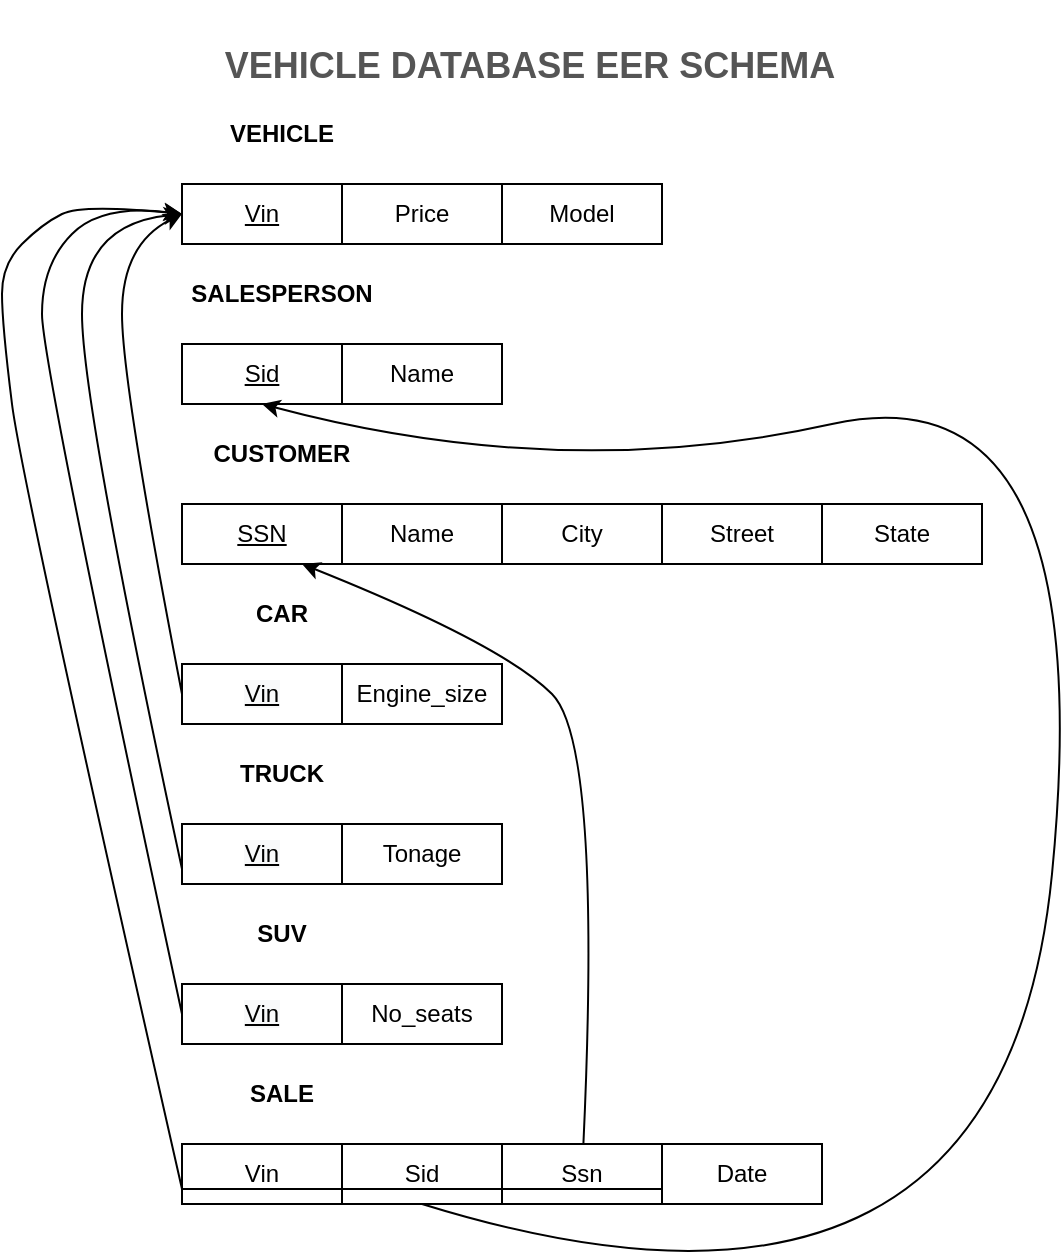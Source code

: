 <mxfile version="14.4.9" type="github">
  <diagram id="Y8P8ATA0qp8-HvT-vFh0" name="Page-1">
    <mxGraphModel dx="968" dy="985" grid="1" gridSize="10" guides="1" tooltips="1" connect="1" arrows="1" fold="1" page="1" pageScale="1" pageWidth="827" pageHeight="1169" math="0" shadow="0">
      <root>
        <mxCell id="0" />
        <mxCell id="1" parent="0" />
        <mxCell id="SYz_vjeAxdqTbxEcC4c_-1" value="Vin" style="rounded=0;whiteSpace=wrap;html=1;fontStyle=4" vertex="1" parent="1">
          <mxGeometry x="240" y="170" width="80" height="30" as="geometry" />
        </mxCell>
        <mxCell id="SYz_vjeAxdqTbxEcC4c_-2" value="Price" style="rounded=0;whiteSpace=wrap;html=1;" vertex="1" parent="1">
          <mxGeometry x="320" y="170" width="80" height="30" as="geometry" />
        </mxCell>
        <mxCell id="SYz_vjeAxdqTbxEcC4c_-3" value="Model" style="rounded=0;whiteSpace=wrap;html=1;" vertex="1" parent="1">
          <mxGeometry x="400" y="170" width="80" height="30" as="geometry" />
        </mxCell>
        <mxCell id="SYz_vjeAxdqTbxEcC4c_-6" value="&lt;u&gt;Sid&lt;/u&gt;" style="rounded=0;whiteSpace=wrap;html=1;" vertex="1" parent="1">
          <mxGeometry x="240" y="250" width="80" height="30" as="geometry" />
        </mxCell>
        <mxCell id="SYz_vjeAxdqTbxEcC4c_-7" value="Name" style="rounded=0;whiteSpace=wrap;html=1;" vertex="1" parent="1">
          <mxGeometry x="320" y="250" width="80" height="30" as="geometry" />
        </mxCell>
        <mxCell id="SYz_vjeAxdqTbxEcC4c_-11" value="&lt;u&gt;SSN&lt;/u&gt;" style="rounded=0;whiteSpace=wrap;html=1;" vertex="1" parent="1">
          <mxGeometry x="240" y="330" width="80" height="30" as="geometry" />
        </mxCell>
        <mxCell id="SYz_vjeAxdqTbxEcC4c_-12" value="Name" style="rounded=0;whiteSpace=wrap;html=1;" vertex="1" parent="1">
          <mxGeometry x="320" y="330" width="80" height="30" as="geometry" />
        </mxCell>
        <mxCell id="SYz_vjeAxdqTbxEcC4c_-13" value="City" style="rounded=0;whiteSpace=wrap;html=1;" vertex="1" parent="1">
          <mxGeometry x="400" y="330" width="80" height="30" as="geometry" />
        </mxCell>
        <mxCell id="SYz_vjeAxdqTbxEcC4c_-14" value="Street" style="rounded=0;whiteSpace=wrap;html=1;" vertex="1" parent="1">
          <mxGeometry x="480" y="330" width="80" height="30" as="geometry" />
        </mxCell>
        <mxCell id="SYz_vjeAxdqTbxEcC4c_-15" value="State" style="rounded=0;whiteSpace=wrap;html=1;" vertex="1" parent="1">
          <mxGeometry x="560" y="330" width="80" height="30" as="geometry" />
        </mxCell>
        <mxCell id="SYz_vjeAxdqTbxEcC4c_-16" value="&#xa;&#xa;&lt;span style=&quot;color: rgb(0, 0, 0); font-family: helvetica; font-size: 12px; font-style: normal; font-weight: 400; letter-spacing: normal; text-align: center; text-indent: 0px; text-transform: none; word-spacing: 0px; background-color: rgb(248, 249, 250); text-decoration: underline; display: inline; float: none;&quot;&gt;Vin&lt;/span&gt;&#xa;&#xa;" style="rounded=0;whiteSpace=wrap;html=1;" vertex="1" parent="1">
          <mxGeometry x="240" y="410" width="80" height="30" as="geometry" />
        </mxCell>
        <mxCell id="SYz_vjeAxdqTbxEcC4c_-17" value="Engine_size" style="rounded=0;whiteSpace=wrap;html=1;" vertex="1" parent="1">
          <mxGeometry x="320" y="410" width="80" height="30" as="geometry" />
        </mxCell>
        <mxCell id="SYz_vjeAxdqTbxEcC4c_-21" value="&lt;span style=&quot;color: rgb(0 , 0 , 0) ; font-size: 12px ; font-style: normal ; font-weight: 400 ; letter-spacing: normal ; text-align: center ; text-indent: 0px ; text-transform: none ; word-spacing: 0px ; text-decoration: underline ; font-family: &amp;#34;helvetica&amp;#34; ; background-color: rgb(248 , 249 , 250) ; display: inline ; float: none&quot;&gt;Vin&lt;/span&gt;" style="rounded=0;whiteSpace=wrap;html=1;" vertex="1" parent="1">
          <mxGeometry x="240" y="490" width="80" height="30" as="geometry" />
        </mxCell>
        <mxCell id="SYz_vjeAxdqTbxEcC4c_-22" value="Tonage" style="rounded=0;whiteSpace=wrap;html=1;" vertex="1" parent="1">
          <mxGeometry x="320" y="490" width="80" height="30" as="geometry" />
        </mxCell>
        <mxCell id="SYz_vjeAxdqTbxEcC4c_-26" value="&#xa;&#xa;&lt;span style=&quot;color: rgb(0, 0, 0); font-family: helvetica; font-size: 12px; font-style: normal; font-weight: 400; letter-spacing: normal; text-align: center; text-indent: 0px; text-transform: none; word-spacing: 0px; background-color: rgb(248, 249, 250); text-decoration: underline; display: inline; float: none;&quot;&gt;Vin&lt;/span&gt;&#xa;&#xa;" style="rounded=0;whiteSpace=wrap;html=1;" vertex="1" parent="1">
          <mxGeometry x="240" y="570" width="80" height="30" as="geometry" />
        </mxCell>
        <mxCell id="SYz_vjeAxdqTbxEcC4c_-27" value="No_seats" style="rounded=0;whiteSpace=wrap;html=1;" vertex="1" parent="1">
          <mxGeometry x="320" y="570" width="80" height="30" as="geometry" />
        </mxCell>
        <mxCell id="SYz_vjeAxdqTbxEcC4c_-31" value="VEHICLE" style="text;html=1;strokeColor=none;fillColor=none;align=center;verticalAlign=middle;whiteSpace=wrap;rounded=0;fontStyle=1" vertex="1" parent="1">
          <mxGeometry x="240" y="130" width="100" height="30" as="geometry" />
        </mxCell>
        <mxCell id="SYz_vjeAxdqTbxEcC4c_-32" value="SALESPERSON" style="text;html=1;strokeColor=none;fillColor=none;align=center;verticalAlign=middle;whiteSpace=wrap;rounded=0;fontStyle=1" vertex="1" parent="1">
          <mxGeometry x="240" y="210" width="100" height="30" as="geometry" />
        </mxCell>
        <mxCell id="SYz_vjeAxdqTbxEcC4c_-33" value="CUSTOMER" style="text;html=1;strokeColor=none;fillColor=none;align=center;verticalAlign=middle;whiteSpace=wrap;rounded=0;fontStyle=1" vertex="1" parent="1">
          <mxGeometry x="240" y="290" width="100" height="30" as="geometry" />
        </mxCell>
        <mxCell id="SYz_vjeAxdqTbxEcC4c_-34" value="CAR" style="text;html=1;strokeColor=none;fillColor=none;align=center;verticalAlign=middle;whiteSpace=wrap;rounded=0;fontStyle=1" vertex="1" parent="1">
          <mxGeometry x="240" y="370" width="100" height="30" as="geometry" />
        </mxCell>
        <mxCell id="SYz_vjeAxdqTbxEcC4c_-35" value="TRUCK" style="text;html=1;strokeColor=none;fillColor=none;align=center;verticalAlign=middle;whiteSpace=wrap;rounded=0;fontStyle=1" vertex="1" parent="1">
          <mxGeometry x="240" y="450" width="100" height="30" as="geometry" />
        </mxCell>
        <mxCell id="SYz_vjeAxdqTbxEcC4c_-36" value="SUV" style="text;html=1;strokeColor=none;fillColor=none;align=center;verticalAlign=middle;whiteSpace=wrap;rounded=0;fontStyle=1" vertex="1" parent="1">
          <mxGeometry x="240" y="530" width="100" height="30" as="geometry" />
        </mxCell>
        <mxCell id="SYz_vjeAxdqTbxEcC4c_-37" value="&lt;span&gt;Vin&lt;/span&gt;" style="rounded=0;whiteSpace=wrap;html=1;fontStyle=0" vertex="1" parent="1">
          <mxGeometry x="240" y="650" width="80" height="30" as="geometry" />
        </mxCell>
        <mxCell id="SYz_vjeAxdqTbxEcC4c_-38" value="Sid" style="rounded=0;whiteSpace=wrap;html=1;fontStyle=0" vertex="1" parent="1">
          <mxGeometry x="320" y="650" width="80" height="30" as="geometry" />
        </mxCell>
        <mxCell id="SYz_vjeAxdqTbxEcC4c_-39" value="&lt;span&gt;Ssn&lt;/span&gt;" style="rounded=0;whiteSpace=wrap;html=1;fontStyle=0" vertex="1" parent="1">
          <mxGeometry x="400" y="650" width="80" height="30" as="geometry" />
        </mxCell>
        <mxCell id="SYz_vjeAxdqTbxEcC4c_-40" value="Date" style="rounded=0;whiteSpace=wrap;html=1;" vertex="1" parent="1">
          <mxGeometry x="480" y="650" width="80" height="30" as="geometry" />
        </mxCell>
        <mxCell id="SYz_vjeAxdqTbxEcC4c_-42" value="SALE" style="text;html=1;strokeColor=none;fillColor=none;align=center;verticalAlign=middle;whiteSpace=wrap;rounded=0;fontStyle=1" vertex="1" parent="1">
          <mxGeometry x="240" y="610" width="100" height="30" as="geometry" />
        </mxCell>
        <mxCell id="SYz_vjeAxdqTbxEcC4c_-43" value="" style="curved=1;endArrow=classic;html=1;entryX=0;entryY=0.5;entryDx=0;entryDy=0;exitX=0;exitY=0.5;exitDx=0;exitDy=0;" edge="1" parent="1" source="SYz_vjeAxdqTbxEcC4c_-16" target="SYz_vjeAxdqTbxEcC4c_-1">
          <mxGeometry width="50" height="50" relative="1" as="geometry">
            <mxPoint x="400" y="280" as="sourcePoint" />
            <mxPoint x="450" y="230" as="targetPoint" />
            <Array as="points">
              <mxPoint x="210" y="270" />
              <mxPoint x="210" y="200" />
            </Array>
          </mxGeometry>
        </mxCell>
        <mxCell id="SYz_vjeAxdqTbxEcC4c_-44" value="" style="curved=1;endArrow=classic;html=1;entryX=0;entryY=0.5;entryDx=0;entryDy=0;exitX=0;exitY=0.75;exitDx=0;exitDy=0;" edge="1" parent="1" source="SYz_vjeAxdqTbxEcC4c_-21" target="SYz_vjeAxdqTbxEcC4c_-1">
          <mxGeometry width="50" height="50" relative="1" as="geometry">
            <mxPoint x="250" y="435" as="sourcePoint" />
            <mxPoint x="250" y="195" as="targetPoint" />
            <Array as="points">
              <mxPoint x="190" y="280" />
              <mxPoint x="190" y="190" />
            </Array>
          </mxGeometry>
        </mxCell>
        <mxCell id="SYz_vjeAxdqTbxEcC4c_-45" value="" style="curved=1;endArrow=classic;html=1;entryX=0;entryY=0.5;entryDx=0;entryDy=0;exitX=0;exitY=0.75;exitDx=0;exitDy=0;" edge="1" parent="1" source="SYz_vjeAxdqTbxEcC4c_-37" target="SYz_vjeAxdqTbxEcC4c_-1">
          <mxGeometry width="50" height="50" relative="1" as="geometry">
            <mxPoint x="250" y="435" as="sourcePoint" />
            <mxPoint x="250" y="195" as="targetPoint" />
            <Array as="points">
              <mxPoint x="160" y="320" />
              <mxPoint x="150" y="240" />
              <mxPoint x="150" y="210" />
              <mxPoint x="170" y="190" />
              <mxPoint x="190" y="180" />
            </Array>
          </mxGeometry>
        </mxCell>
        <mxCell id="SYz_vjeAxdqTbxEcC4c_-46" value="" style="curved=1;endArrow=classic;html=1;entryX=0;entryY=0.5;entryDx=0;entryDy=0;exitX=0;exitY=0.5;exitDx=0;exitDy=0;" edge="1" parent="1" source="SYz_vjeAxdqTbxEcC4c_-26" target="SYz_vjeAxdqTbxEcC4c_-1">
          <mxGeometry width="50" height="50" relative="1" as="geometry">
            <mxPoint x="250" y="522.5" as="sourcePoint" />
            <mxPoint x="250" y="195" as="targetPoint" />
            <Array as="points">
              <mxPoint x="170" y="260" />
              <mxPoint x="170" y="210" />
              <mxPoint x="200" y="180" />
            </Array>
          </mxGeometry>
        </mxCell>
        <mxCell id="SYz_vjeAxdqTbxEcC4c_-47" value="" style="curved=1;endArrow=classic;html=1;entryX=0.75;entryY=1;entryDx=0;entryDy=0;" edge="1" parent="1" source="SYz_vjeAxdqTbxEcC4c_-39" target="SYz_vjeAxdqTbxEcC4c_-11">
          <mxGeometry width="50" height="50" relative="1" as="geometry">
            <mxPoint x="400" y="450" as="sourcePoint" />
            <mxPoint x="450" y="400" as="targetPoint" />
            <Array as="points">
              <mxPoint x="450" y="450" />
              <mxPoint x="400" y="400" />
            </Array>
          </mxGeometry>
        </mxCell>
        <mxCell id="SYz_vjeAxdqTbxEcC4c_-48" value="" style="curved=1;endArrow=classic;html=1;entryX=0.5;entryY=1;entryDx=0;entryDy=0;exitX=0.5;exitY=1;exitDx=0;exitDy=0;" edge="1" parent="1" source="SYz_vjeAxdqTbxEcC4c_-38" target="SYz_vjeAxdqTbxEcC4c_-6">
          <mxGeometry width="50" height="50" relative="1" as="geometry">
            <mxPoint x="450.698" y="660" as="sourcePoint" />
            <mxPoint x="310" y="370" as="targetPoint" />
            <Array as="points">
              <mxPoint x="650" y="770" />
              <mxPoint x="700" y="260" />
              <mxPoint x="430" y="320" />
            </Array>
          </mxGeometry>
        </mxCell>
        <mxCell id="SYz_vjeAxdqTbxEcC4c_-50" value="" style="endArrow=none;html=1;exitX=0;exitY=0.75;exitDx=0;exitDy=0;entryX=0;entryY=0.75;entryDx=0;entryDy=0;fontStyle=4" edge="1" parent="1" source="SYz_vjeAxdqTbxEcC4c_-37" target="SYz_vjeAxdqTbxEcC4c_-40">
          <mxGeometry width="50" height="50" relative="1" as="geometry">
            <mxPoint x="400" y="540" as="sourcePoint" />
            <mxPoint x="450" y="490" as="targetPoint" />
          </mxGeometry>
        </mxCell>
        <mxCell id="SYz_vjeAxdqTbxEcC4c_-51" value="&lt;span style=&quot;font-size: 18px;&quot;&gt;&lt;br style=&quot;font-size: 18px;&quot;&gt;&lt;span style=&quot;color: rgb(85, 85, 85); font-family: custom_body_font, sans-serif; font-size: 18px; font-style: normal; letter-spacing: normal; text-indent: 0px; text-transform: none; word-spacing: 0px; background-color: rgb(255, 255, 255); display: inline; float: none;&quot;&gt;VEHICLE DATABASE EER SCHEMA&lt;/span&gt;&lt;br style=&quot;font-size: 18px;&quot;&gt;&lt;/span&gt;" style="text;html=1;strokeColor=none;fillColor=none;align=center;verticalAlign=middle;whiteSpace=wrap;rounded=0;fontSize=18;fontStyle=1" vertex="1" parent="1">
          <mxGeometry x="251" y="80" width="326" height="40" as="geometry" />
        </mxCell>
      </root>
    </mxGraphModel>
  </diagram>
</mxfile>
